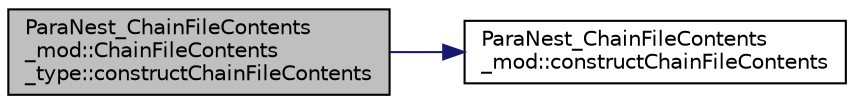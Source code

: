 digraph "ParaNest_ChainFileContents_mod::ChainFileContents_type::constructChainFileContents"
{
 // LATEX_PDF_SIZE
  edge [fontname="Helvetica",fontsize="10",labelfontname="Helvetica",labelfontsize="10"];
  node [fontname="Helvetica",fontsize="10",shape=record];
  rankdir="LR";
  Node1 [label="ParaNest_ChainFileContents\l_mod::ChainFileContents\l_type::constructChainFileContents",height=0.2,width=0.4,color="black", fillcolor="grey75", style="filled", fontcolor="black",tooltip="This is the constructor of the class ChainFileContents_type.  Return an object of class ChainFileCont..."];
  Node1 -> Node2 [color="midnightblue",fontsize="10",style="solid",fontname="Helvetica"];
  Node2 [label="ParaNest_ChainFileContents\l_mod::constructChainFileContents",height=0.2,width=0.4,color="black", fillcolor="white", style="filled",URL="$namespaceParaNest__ChainFileContents__mod.html#ab9b38b8a00974b49ed855b42267935b1",tooltip="This is the constructor of the class ChainFileContents_type.  Return an object of class ChainFileCont..."];
}
